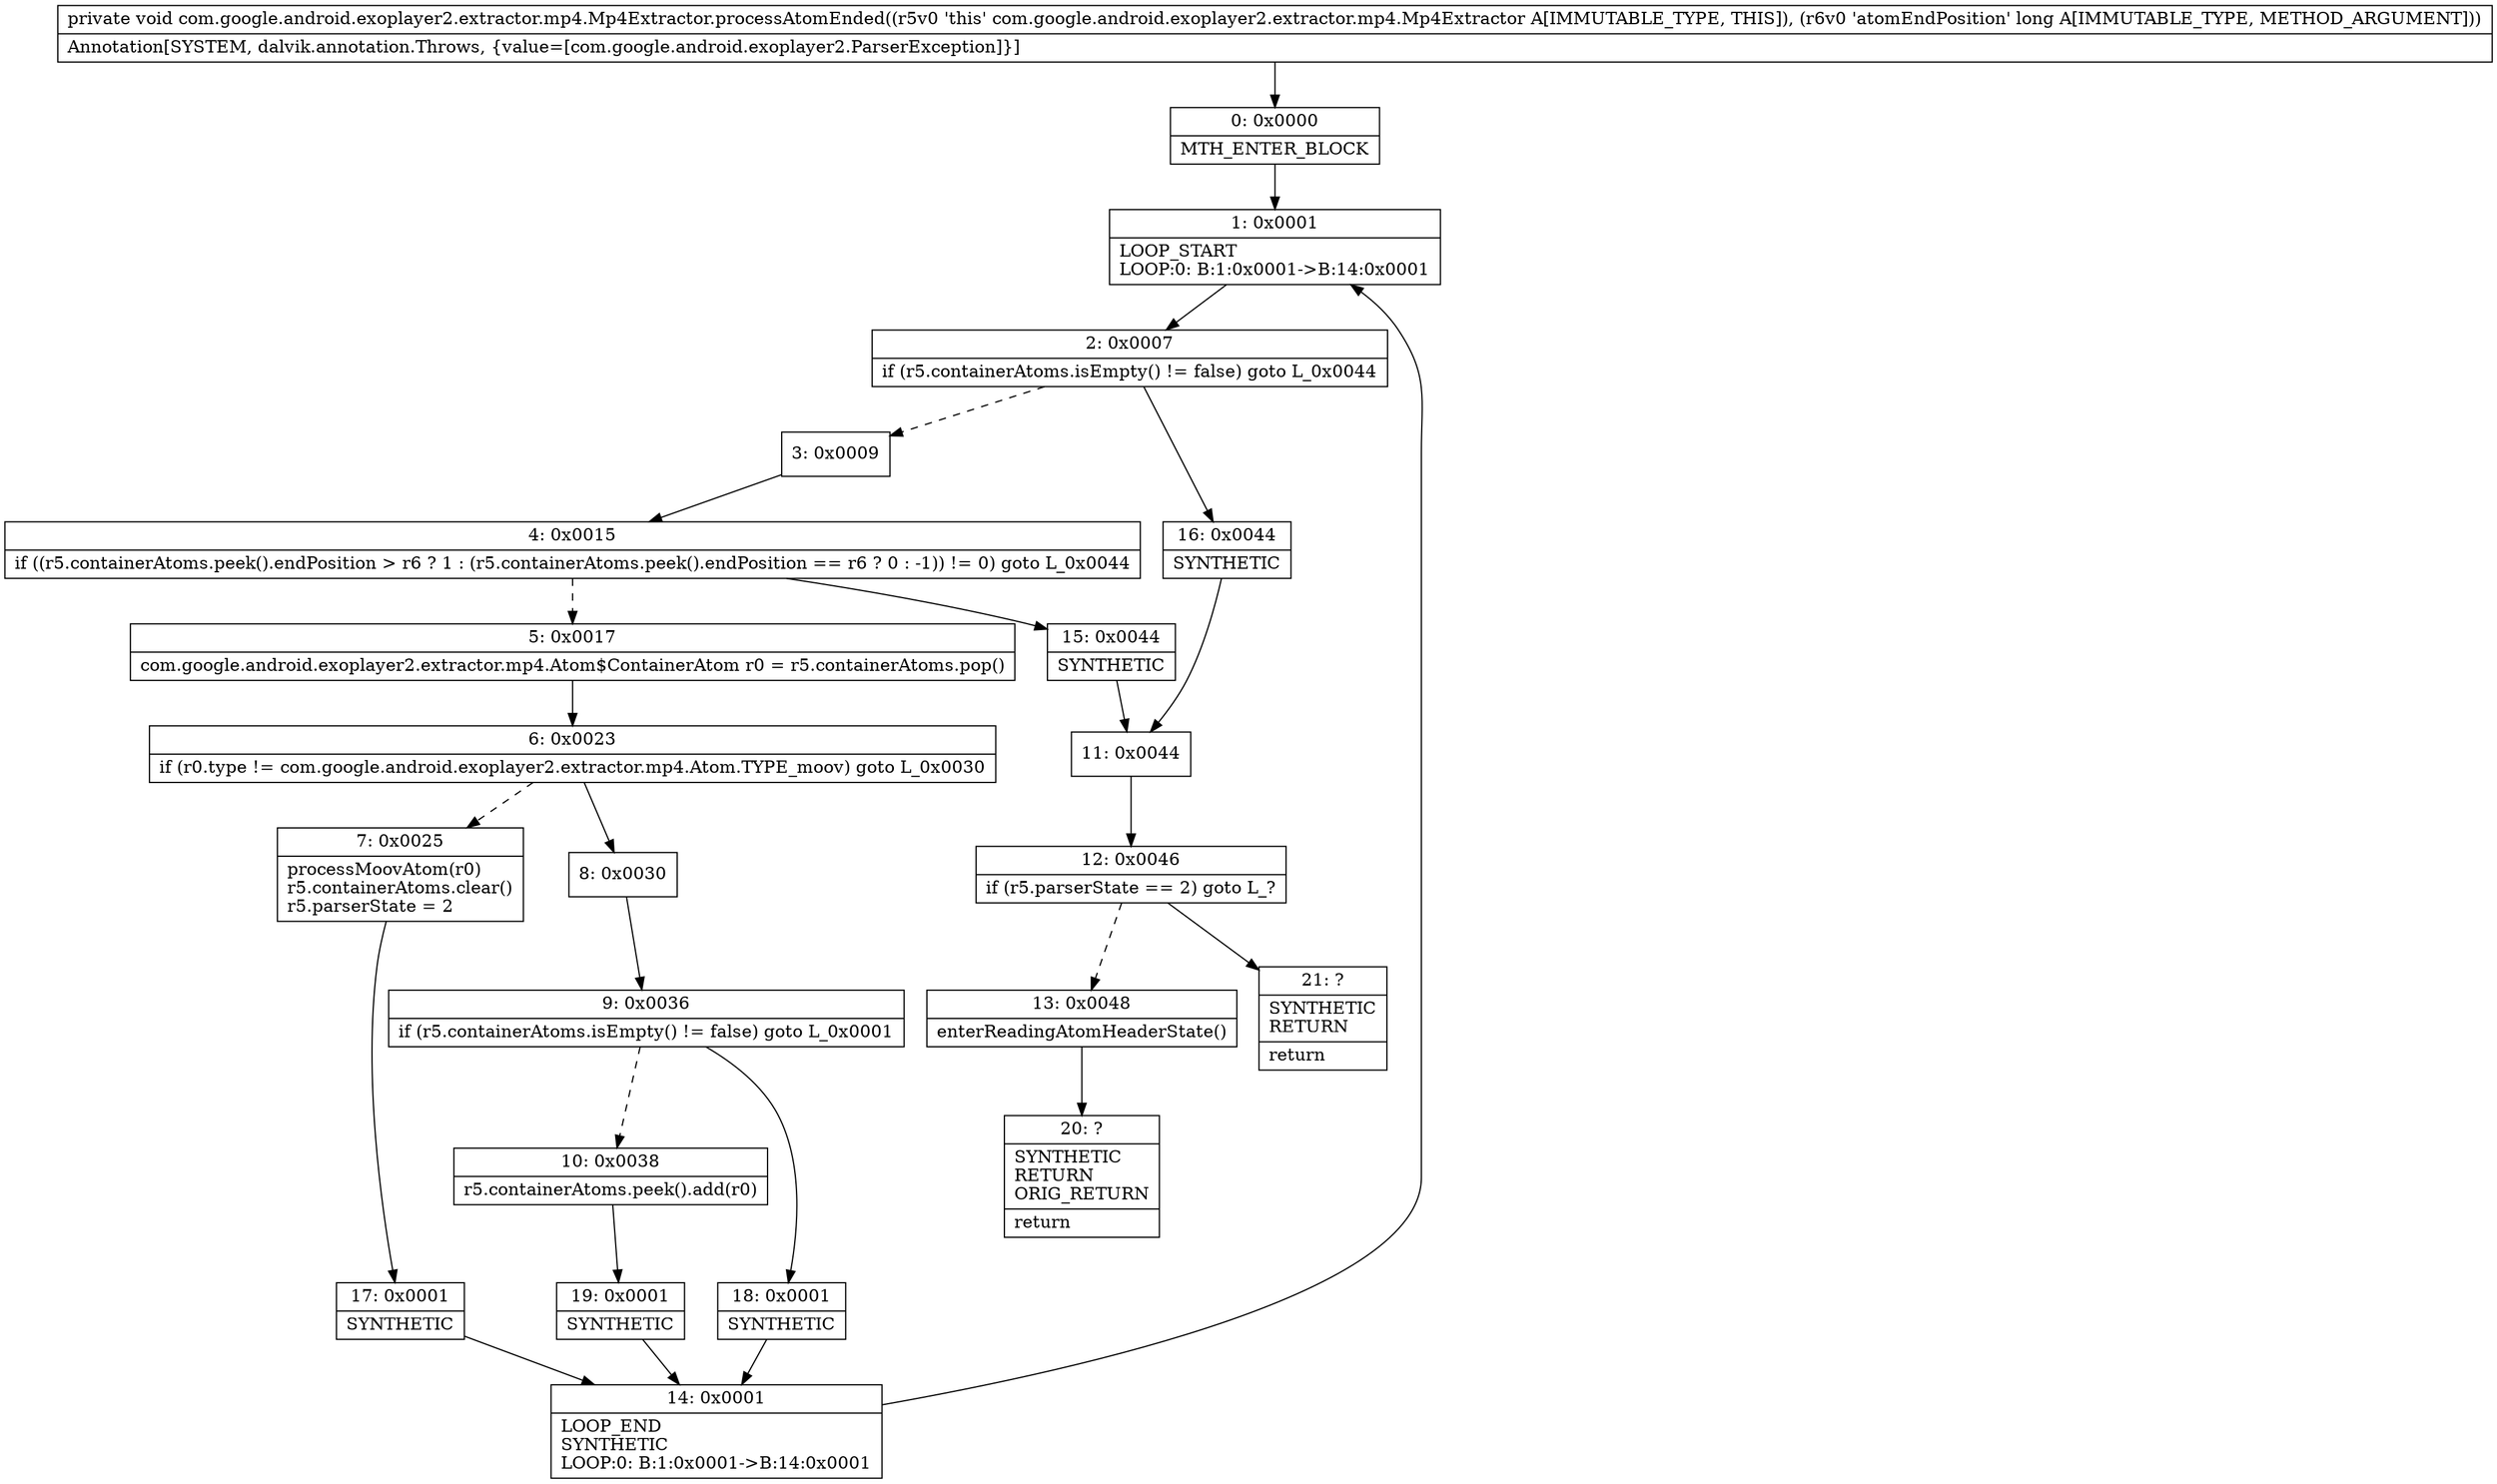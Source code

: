 digraph "CFG forcom.google.android.exoplayer2.extractor.mp4.Mp4Extractor.processAtomEnded(J)V" {
Node_0 [shape=record,label="{0\:\ 0x0000|MTH_ENTER_BLOCK\l}"];
Node_1 [shape=record,label="{1\:\ 0x0001|LOOP_START\lLOOP:0: B:1:0x0001\-\>B:14:0x0001\l}"];
Node_2 [shape=record,label="{2\:\ 0x0007|if (r5.containerAtoms.isEmpty() != false) goto L_0x0044\l}"];
Node_3 [shape=record,label="{3\:\ 0x0009}"];
Node_4 [shape=record,label="{4\:\ 0x0015|if ((r5.containerAtoms.peek().endPosition \> r6 ? 1 : (r5.containerAtoms.peek().endPosition == r6 ? 0 : \-1)) != 0) goto L_0x0044\l}"];
Node_5 [shape=record,label="{5\:\ 0x0017|com.google.android.exoplayer2.extractor.mp4.Atom$ContainerAtom r0 = r5.containerAtoms.pop()\l}"];
Node_6 [shape=record,label="{6\:\ 0x0023|if (r0.type != com.google.android.exoplayer2.extractor.mp4.Atom.TYPE_moov) goto L_0x0030\l}"];
Node_7 [shape=record,label="{7\:\ 0x0025|processMoovAtom(r0)\lr5.containerAtoms.clear()\lr5.parserState = 2\l}"];
Node_8 [shape=record,label="{8\:\ 0x0030}"];
Node_9 [shape=record,label="{9\:\ 0x0036|if (r5.containerAtoms.isEmpty() != false) goto L_0x0001\l}"];
Node_10 [shape=record,label="{10\:\ 0x0038|r5.containerAtoms.peek().add(r0)\l}"];
Node_11 [shape=record,label="{11\:\ 0x0044}"];
Node_12 [shape=record,label="{12\:\ 0x0046|if (r5.parserState == 2) goto L_?\l}"];
Node_13 [shape=record,label="{13\:\ 0x0048|enterReadingAtomHeaderState()\l}"];
Node_14 [shape=record,label="{14\:\ 0x0001|LOOP_END\lSYNTHETIC\lLOOP:0: B:1:0x0001\-\>B:14:0x0001\l}"];
Node_15 [shape=record,label="{15\:\ 0x0044|SYNTHETIC\l}"];
Node_16 [shape=record,label="{16\:\ 0x0044|SYNTHETIC\l}"];
Node_17 [shape=record,label="{17\:\ 0x0001|SYNTHETIC\l}"];
Node_18 [shape=record,label="{18\:\ 0x0001|SYNTHETIC\l}"];
Node_19 [shape=record,label="{19\:\ 0x0001|SYNTHETIC\l}"];
Node_20 [shape=record,label="{20\:\ ?|SYNTHETIC\lRETURN\lORIG_RETURN\l|return\l}"];
Node_21 [shape=record,label="{21\:\ ?|SYNTHETIC\lRETURN\l|return\l}"];
MethodNode[shape=record,label="{private void com.google.android.exoplayer2.extractor.mp4.Mp4Extractor.processAtomEnded((r5v0 'this' com.google.android.exoplayer2.extractor.mp4.Mp4Extractor A[IMMUTABLE_TYPE, THIS]), (r6v0 'atomEndPosition' long A[IMMUTABLE_TYPE, METHOD_ARGUMENT]))  | Annotation[SYSTEM, dalvik.annotation.Throws, \{value=[com.google.android.exoplayer2.ParserException]\}]\l}"];
MethodNode -> Node_0;
Node_0 -> Node_1;
Node_1 -> Node_2;
Node_2 -> Node_3[style=dashed];
Node_2 -> Node_16;
Node_3 -> Node_4;
Node_4 -> Node_5[style=dashed];
Node_4 -> Node_15;
Node_5 -> Node_6;
Node_6 -> Node_7[style=dashed];
Node_6 -> Node_8;
Node_7 -> Node_17;
Node_8 -> Node_9;
Node_9 -> Node_10[style=dashed];
Node_9 -> Node_18;
Node_10 -> Node_19;
Node_11 -> Node_12;
Node_12 -> Node_13[style=dashed];
Node_12 -> Node_21;
Node_13 -> Node_20;
Node_14 -> Node_1;
Node_15 -> Node_11;
Node_16 -> Node_11;
Node_17 -> Node_14;
Node_18 -> Node_14;
Node_19 -> Node_14;
}

